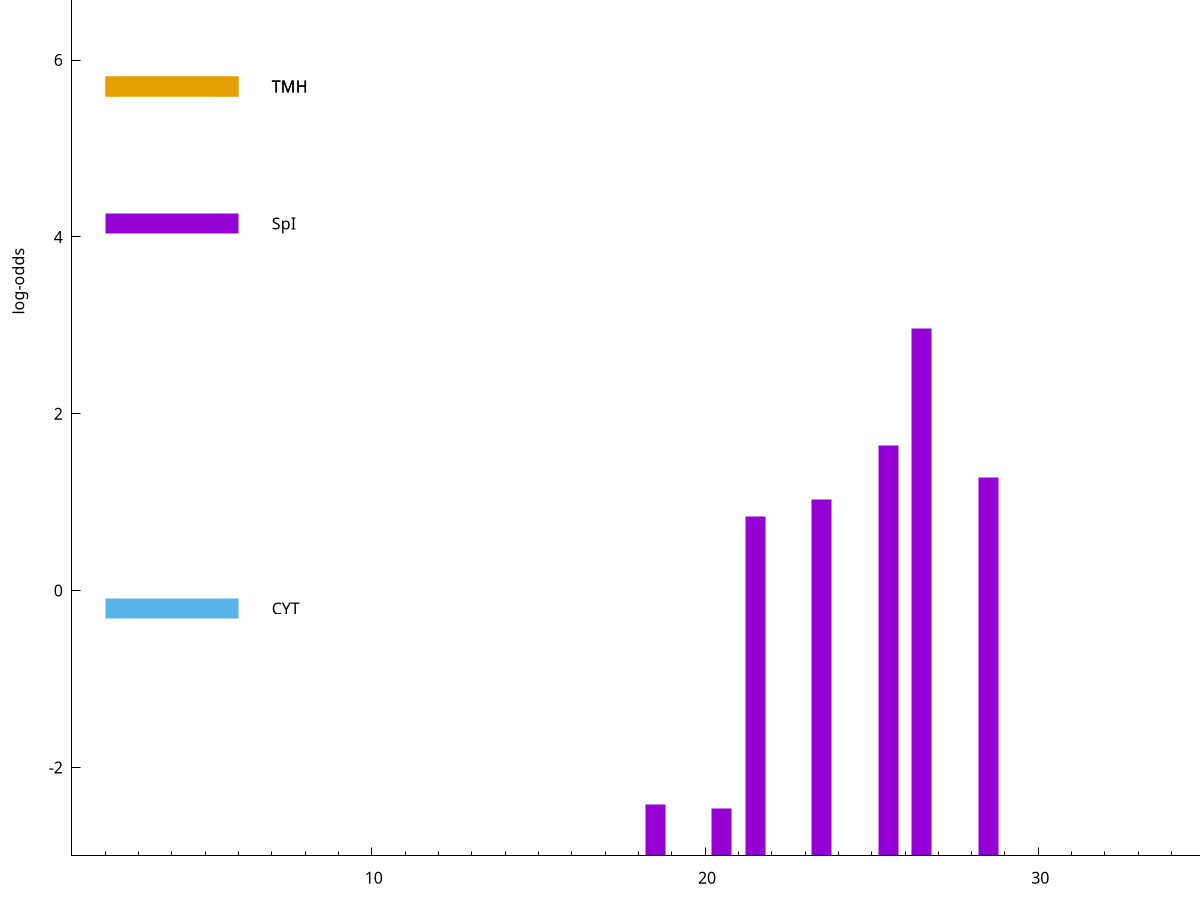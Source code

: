 set title "LipoP predictions for SRR3996255.gff"
set size 2., 1.4
set xrange [1:70] 
set mxtics 10
set yrange [-3:10]
set y2range [0:13]
set ylabel "log-odds"
set term postscript eps color solid "Helvetica" 30
set output "SRR3996255.gff5.eps"
set arrow from 2,5.70186 to 6,5.70186 nohead lt 4 lw 20
set label "TMH" at 7,5.70186
set arrow from 2,4.15129 to 6,4.15129 nohead lt 1 lw 20
set label "SpI" at 7,4.15129
set arrow from 2,-0.200913 to 6,-0.200913 nohead lt 3 lw 20
set label "CYT" at 7,-0.200913
set arrow from 2,5.70186 to 6,5.70186 nohead lt 4 lw 20
set label "TMH" at 7,5.70186
# NOTE: The scores below are the log-odds scores with the threshold
# NOTE: subtracted (a hack to make gnuplot make the histogram all
# NOTE: look nice).
plot "-" axes x1y2 title "" with impulses lt 1 lw 20
26.500000 5.959080
25.500000 4.636530
28.500000 4.277180
23.500000 4.030560
21.500000 3.836595
18.500000 0.581620
20.500000 0.535630
e
exit
